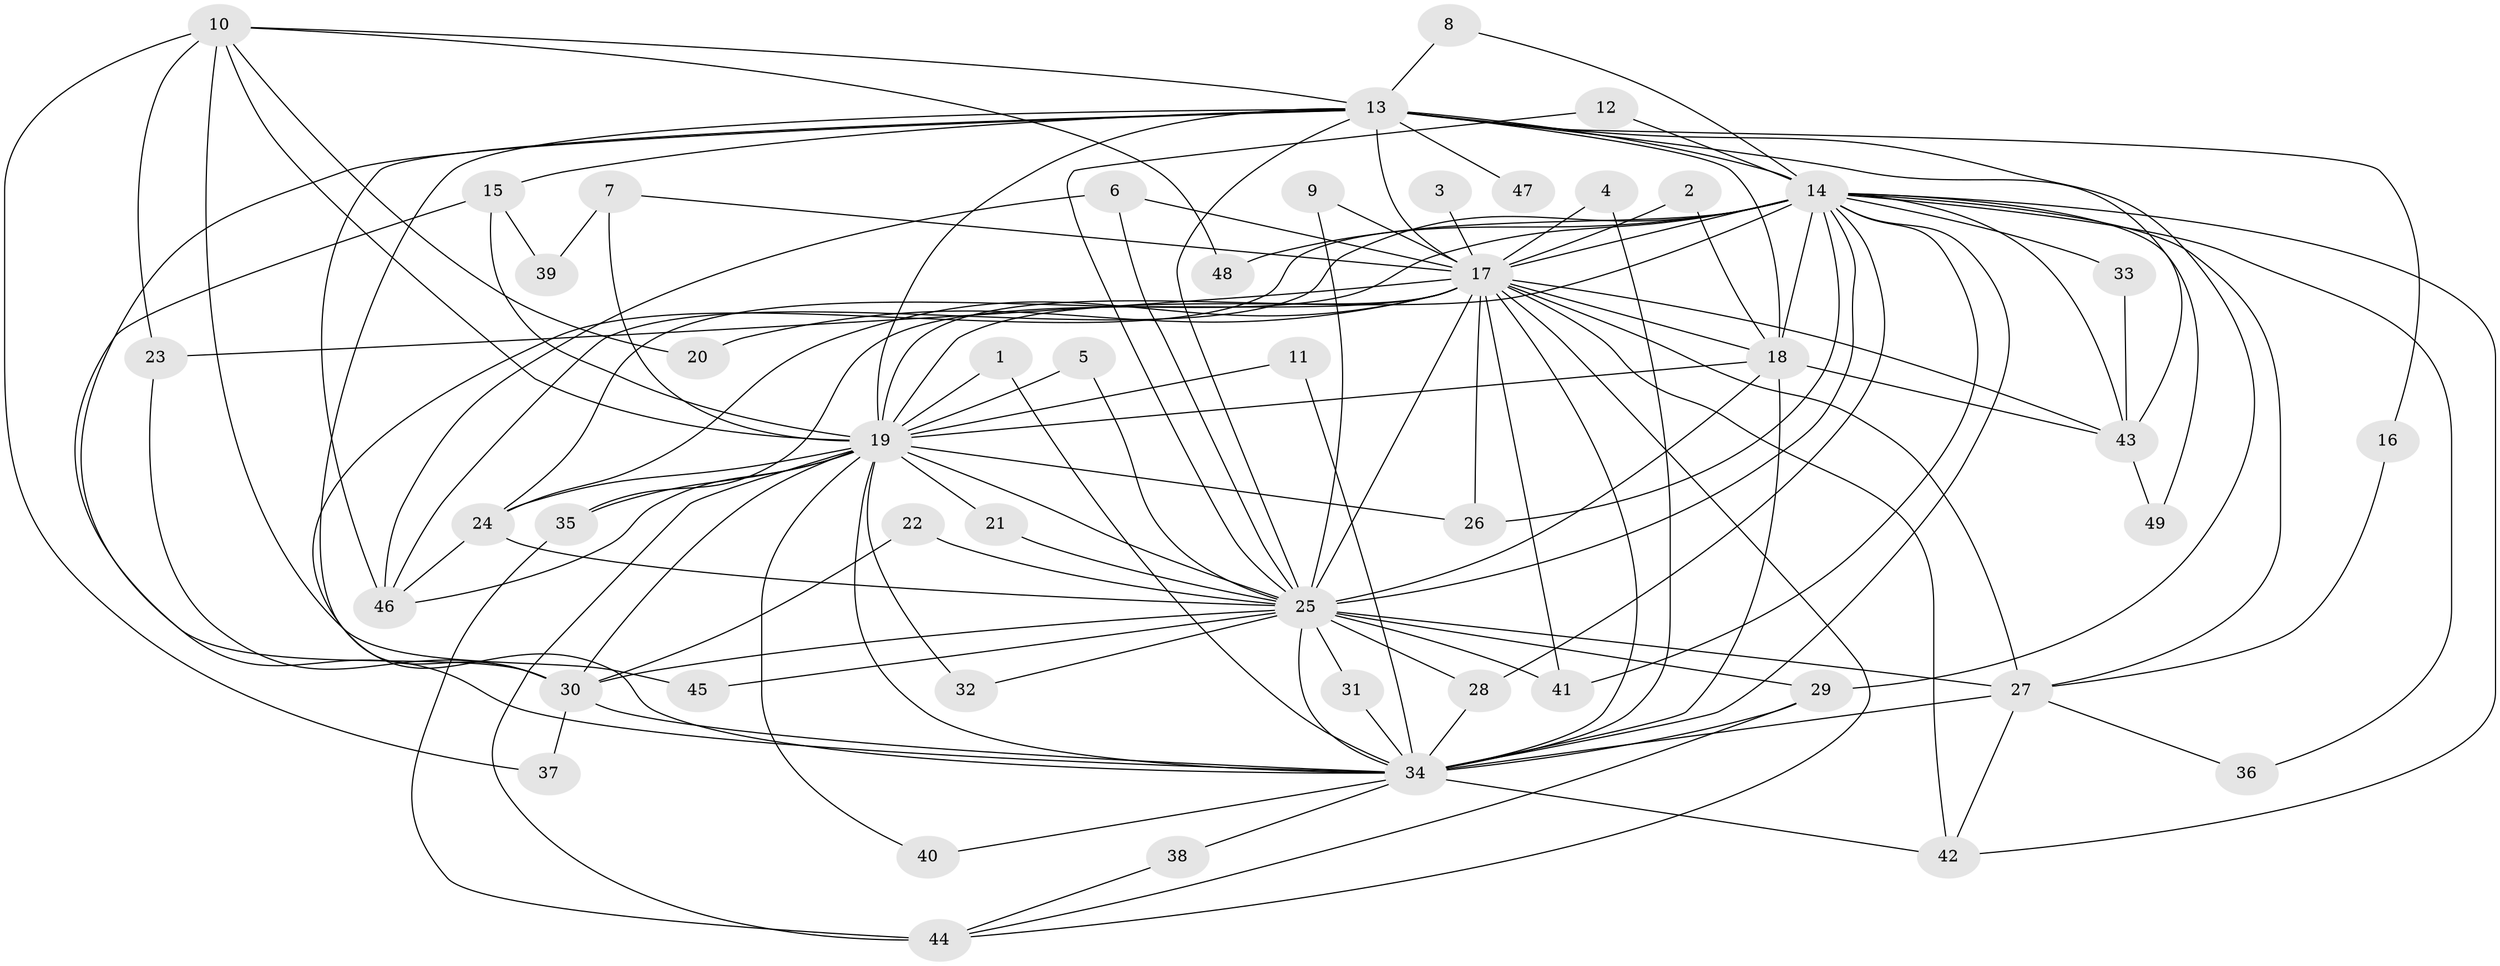 // original degree distribution, {22: 0.01020408163265306, 28: 0.02040816326530612, 25: 0.01020408163265306, 13: 0.01020408163265306, 21: 0.02040816326530612, 17: 0.01020408163265306, 18: 0.01020408163265306, 15: 0.01020408163265306, 4: 0.07142857142857142, 2: 0.5918367346938775, 5: 0.05102040816326531, 8: 0.01020408163265306, 3: 0.15306122448979592, 6: 0.02040816326530612}
// Generated by graph-tools (version 1.1) at 2025/49/03/09/25 03:49:28]
// undirected, 49 vertices, 125 edges
graph export_dot {
graph [start="1"]
  node [color=gray90,style=filled];
  1;
  2;
  3;
  4;
  5;
  6;
  7;
  8;
  9;
  10;
  11;
  12;
  13;
  14;
  15;
  16;
  17;
  18;
  19;
  20;
  21;
  22;
  23;
  24;
  25;
  26;
  27;
  28;
  29;
  30;
  31;
  32;
  33;
  34;
  35;
  36;
  37;
  38;
  39;
  40;
  41;
  42;
  43;
  44;
  45;
  46;
  47;
  48;
  49;
  1 -- 19 [weight=1.0];
  1 -- 34 [weight=1.0];
  2 -- 17 [weight=1.0];
  2 -- 18 [weight=1.0];
  3 -- 17 [weight=1.0];
  4 -- 17 [weight=1.0];
  4 -- 34 [weight=1.0];
  5 -- 19 [weight=1.0];
  5 -- 25 [weight=1.0];
  6 -- 17 [weight=2.0];
  6 -- 25 [weight=1.0];
  6 -- 46 [weight=1.0];
  7 -- 17 [weight=1.0];
  7 -- 19 [weight=2.0];
  7 -- 39 [weight=1.0];
  8 -- 13 [weight=1.0];
  8 -- 14 [weight=1.0];
  9 -- 17 [weight=1.0];
  9 -- 25 [weight=1.0];
  10 -- 13 [weight=1.0];
  10 -- 19 [weight=1.0];
  10 -- 20 [weight=1.0];
  10 -- 23 [weight=1.0];
  10 -- 37 [weight=1.0];
  10 -- 45 [weight=1.0];
  10 -- 48 [weight=1.0];
  11 -- 19 [weight=1.0];
  11 -- 34 [weight=1.0];
  12 -- 14 [weight=1.0];
  12 -- 25 [weight=1.0];
  13 -- 14 [weight=2.0];
  13 -- 15 [weight=1.0];
  13 -- 16 [weight=1.0];
  13 -- 17 [weight=3.0];
  13 -- 18 [weight=1.0];
  13 -- 19 [weight=1.0];
  13 -- 25 [weight=2.0];
  13 -- 29 [weight=2.0];
  13 -- 30 [weight=1.0];
  13 -- 34 [weight=2.0];
  13 -- 43 [weight=1.0];
  13 -- 46 [weight=1.0];
  13 -- 47 [weight=1.0];
  14 -- 17 [weight=4.0];
  14 -- 18 [weight=2.0];
  14 -- 19 [weight=3.0];
  14 -- 24 [weight=1.0];
  14 -- 25 [weight=4.0];
  14 -- 26 [weight=2.0];
  14 -- 27 [weight=1.0];
  14 -- 28 [weight=1.0];
  14 -- 30 [weight=1.0];
  14 -- 33 [weight=1.0];
  14 -- 34 [weight=2.0];
  14 -- 36 [weight=1.0];
  14 -- 41 [weight=1.0];
  14 -- 42 [weight=1.0];
  14 -- 43 [weight=1.0];
  14 -- 46 [weight=1.0];
  14 -- 48 [weight=1.0];
  14 -- 49 [weight=1.0];
  15 -- 19 [weight=1.0];
  15 -- 34 [weight=1.0];
  15 -- 39 [weight=1.0];
  16 -- 27 [weight=1.0];
  17 -- 18 [weight=3.0];
  17 -- 19 [weight=3.0];
  17 -- 20 [weight=1.0];
  17 -- 23 [weight=1.0];
  17 -- 24 [weight=1.0];
  17 -- 25 [weight=4.0];
  17 -- 26 [weight=2.0];
  17 -- 27 [weight=2.0];
  17 -- 34 [weight=2.0];
  17 -- 35 [weight=1.0];
  17 -- 41 [weight=1.0];
  17 -- 42 [weight=3.0];
  17 -- 43 [weight=1.0];
  17 -- 44 [weight=1.0];
  18 -- 19 [weight=1.0];
  18 -- 25 [weight=2.0];
  18 -- 34 [weight=2.0];
  18 -- 43 [weight=1.0];
  19 -- 21 [weight=1.0];
  19 -- 24 [weight=1.0];
  19 -- 25 [weight=2.0];
  19 -- 26 [weight=1.0];
  19 -- 30 [weight=1.0];
  19 -- 32 [weight=1.0];
  19 -- 34 [weight=1.0];
  19 -- 35 [weight=1.0];
  19 -- 40 [weight=1.0];
  19 -- 44 [weight=2.0];
  19 -- 46 [weight=1.0];
  21 -- 25 [weight=1.0];
  22 -- 25 [weight=1.0];
  22 -- 30 [weight=1.0];
  23 -- 30 [weight=1.0];
  24 -- 25 [weight=1.0];
  24 -- 46 [weight=1.0];
  25 -- 27 [weight=1.0];
  25 -- 28 [weight=1.0];
  25 -- 29 [weight=1.0];
  25 -- 30 [weight=1.0];
  25 -- 31 [weight=1.0];
  25 -- 32 [weight=1.0];
  25 -- 34 [weight=3.0];
  25 -- 41 [weight=1.0];
  25 -- 45 [weight=1.0];
  27 -- 34 [weight=1.0];
  27 -- 36 [weight=1.0];
  27 -- 42 [weight=1.0];
  28 -- 34 [weight=1.0];
  29 -- 34 [weight=2.0];
  29 -- 44 [weight=1.0];
  30 -- 34 [weight=1.0];
  30 -- 37 [weight=1.0];
  31 -- 34 [weight=1.0];
  33 -- 43 [weight=1.0];
  34 -- 38 [weight=1.0];
  34 -- 40 [weight=1.0];
  34 -- 42 [weight=1.0];
  35 -- 44 [weight=1.0];
  38 -- 44 [weight=1.0];
  43 -- 49 [weight=1.0];
}
